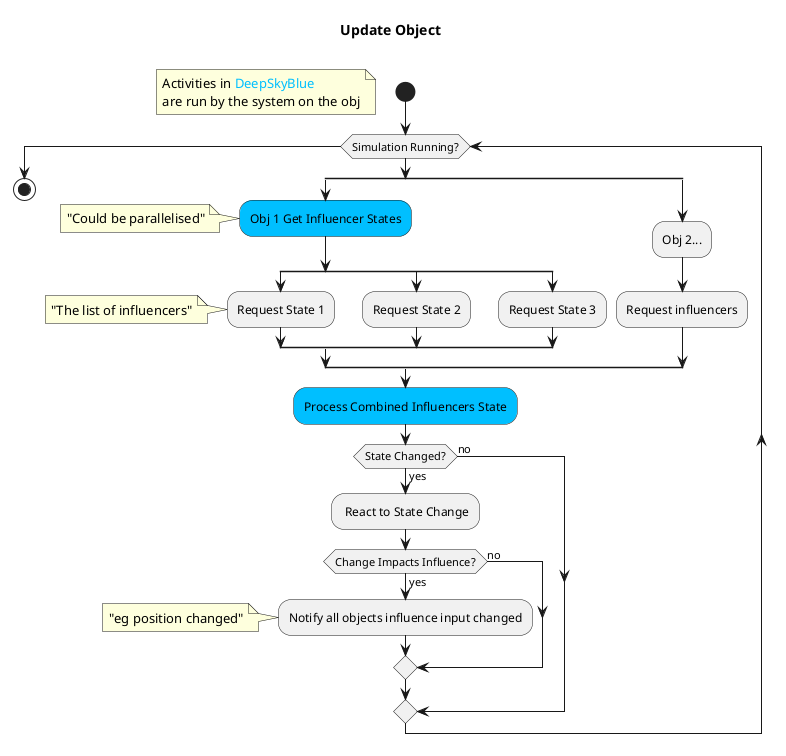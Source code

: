 @startuml Activity_Diagram

title Update Object \n

start

floating note left: Activities in <color:DeepSkyBlue>DeepSkyBlue \nare run by the system on the obj

while (Simulation Running?) 

split
#DeepSkyBlue:Obj 1 Get Influencer States;

note left
  "Could be parallelised"
  end note
  
split
  :Request State 1;
    note left
      "The list of influencers"
    end note
 
split again
  :Request State 2;
split again
  :Request State 3;
end split

split again
   :Obj 2...;
   :Request influencers;
end split
   

#DeepSkyBlue:Process Combined Influencers State;

if (State Changed?) then (yes)
  : React to State Change;
  if (Change Impacts Influence?) then (yes)
   :Notify all objects influence input changed;
   
   note left
     "eg position changed"
     end note
     
  else (no)
  endif
else (no)
  
endif

endwhile


stop

@enduml
